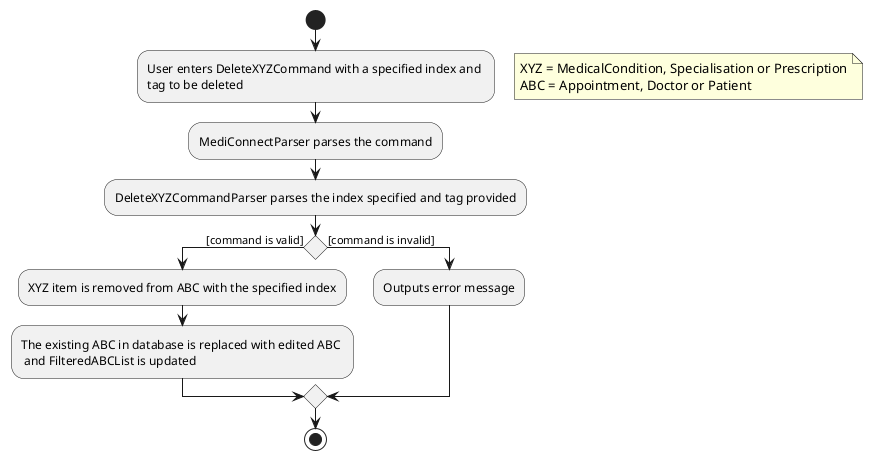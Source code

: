@startuml
'https://plantuml.com/activity-diagram-beta

start
:User enters DeleteXYZCommand with a specified index and \ntag to be deleted;
floating note right
    XYZ = MedicalCondition, Specialisation or Prescription
    ABC = Appointment, Doctor or Patient
end note
:MediConnectParser parses the command;
:DeleteXYZCommandParser parses the index specified and tag provided;
if () then ([command is valid])
  :XYZ item is removed from ABC with the specified index;
  :The existing ABC in database is replaced with edited ABC \n and FilteredABCList is updated;
else ([command is invalid])
  :Outputs error message;
endif

stop

@enduml
